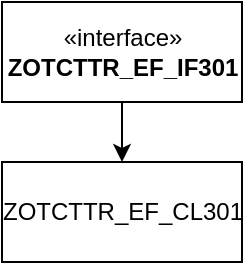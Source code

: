 <mxfile version="14.6.6" type="google"><diagram id="eV3kjQVUfCNehiHQDYDy" name="Page-1"><mxGraphModel dx="665" dy="1025" grid="1" gridSize="10" guides="1" tooltips="1" connect="1" arrows="1" fold="1" page="1" pageScale="1" pageWidth="827" pageHeight="1169" math="0" shadow="0"><root><mxCell id="0"/><mxCell id="1" parent="0"/><mxCell id="V7IQ4zu6Z0NoVdEF2r_n-1" style="edgeStyle=orthogonalEdgeStyle;rounded=0;orthogonalLoop=1;jettySize=auto;html=1;entryX=0.5;entryY=0;entryDx=0;entryDy=0;" edge="1" parent="1" source="XXOkE8fFA2o8Nuqg19zL-6" target="XXOkE8fFA2o8Nuqg19zL-7"><mxGeometry relative="1" as="geometry"/></mxCell><mxCell id="XXOkE8fFA2o8Nuqg19zL-6" value="«interface»&lt;br&gt;&lt;b&gt;ZOTCTTR_EF_IF301&lt;/b&gt;" style="html=1;" parent="1" vertex="1"><mxGeometry x="180" y="90" width="120" height="50" as="geometry"/></mxCell><mxCell id="XXOkE8fFA2o8Nuqg19zL-7" value="ZOTCTTR_EF_CL301" style="html=1;" parent="1" vertex="1"><mxGeometry x="180" y="170" width="120" height="50" as="geometry"/></mxCell></root></mxGraphModel></diagram></mxfile>